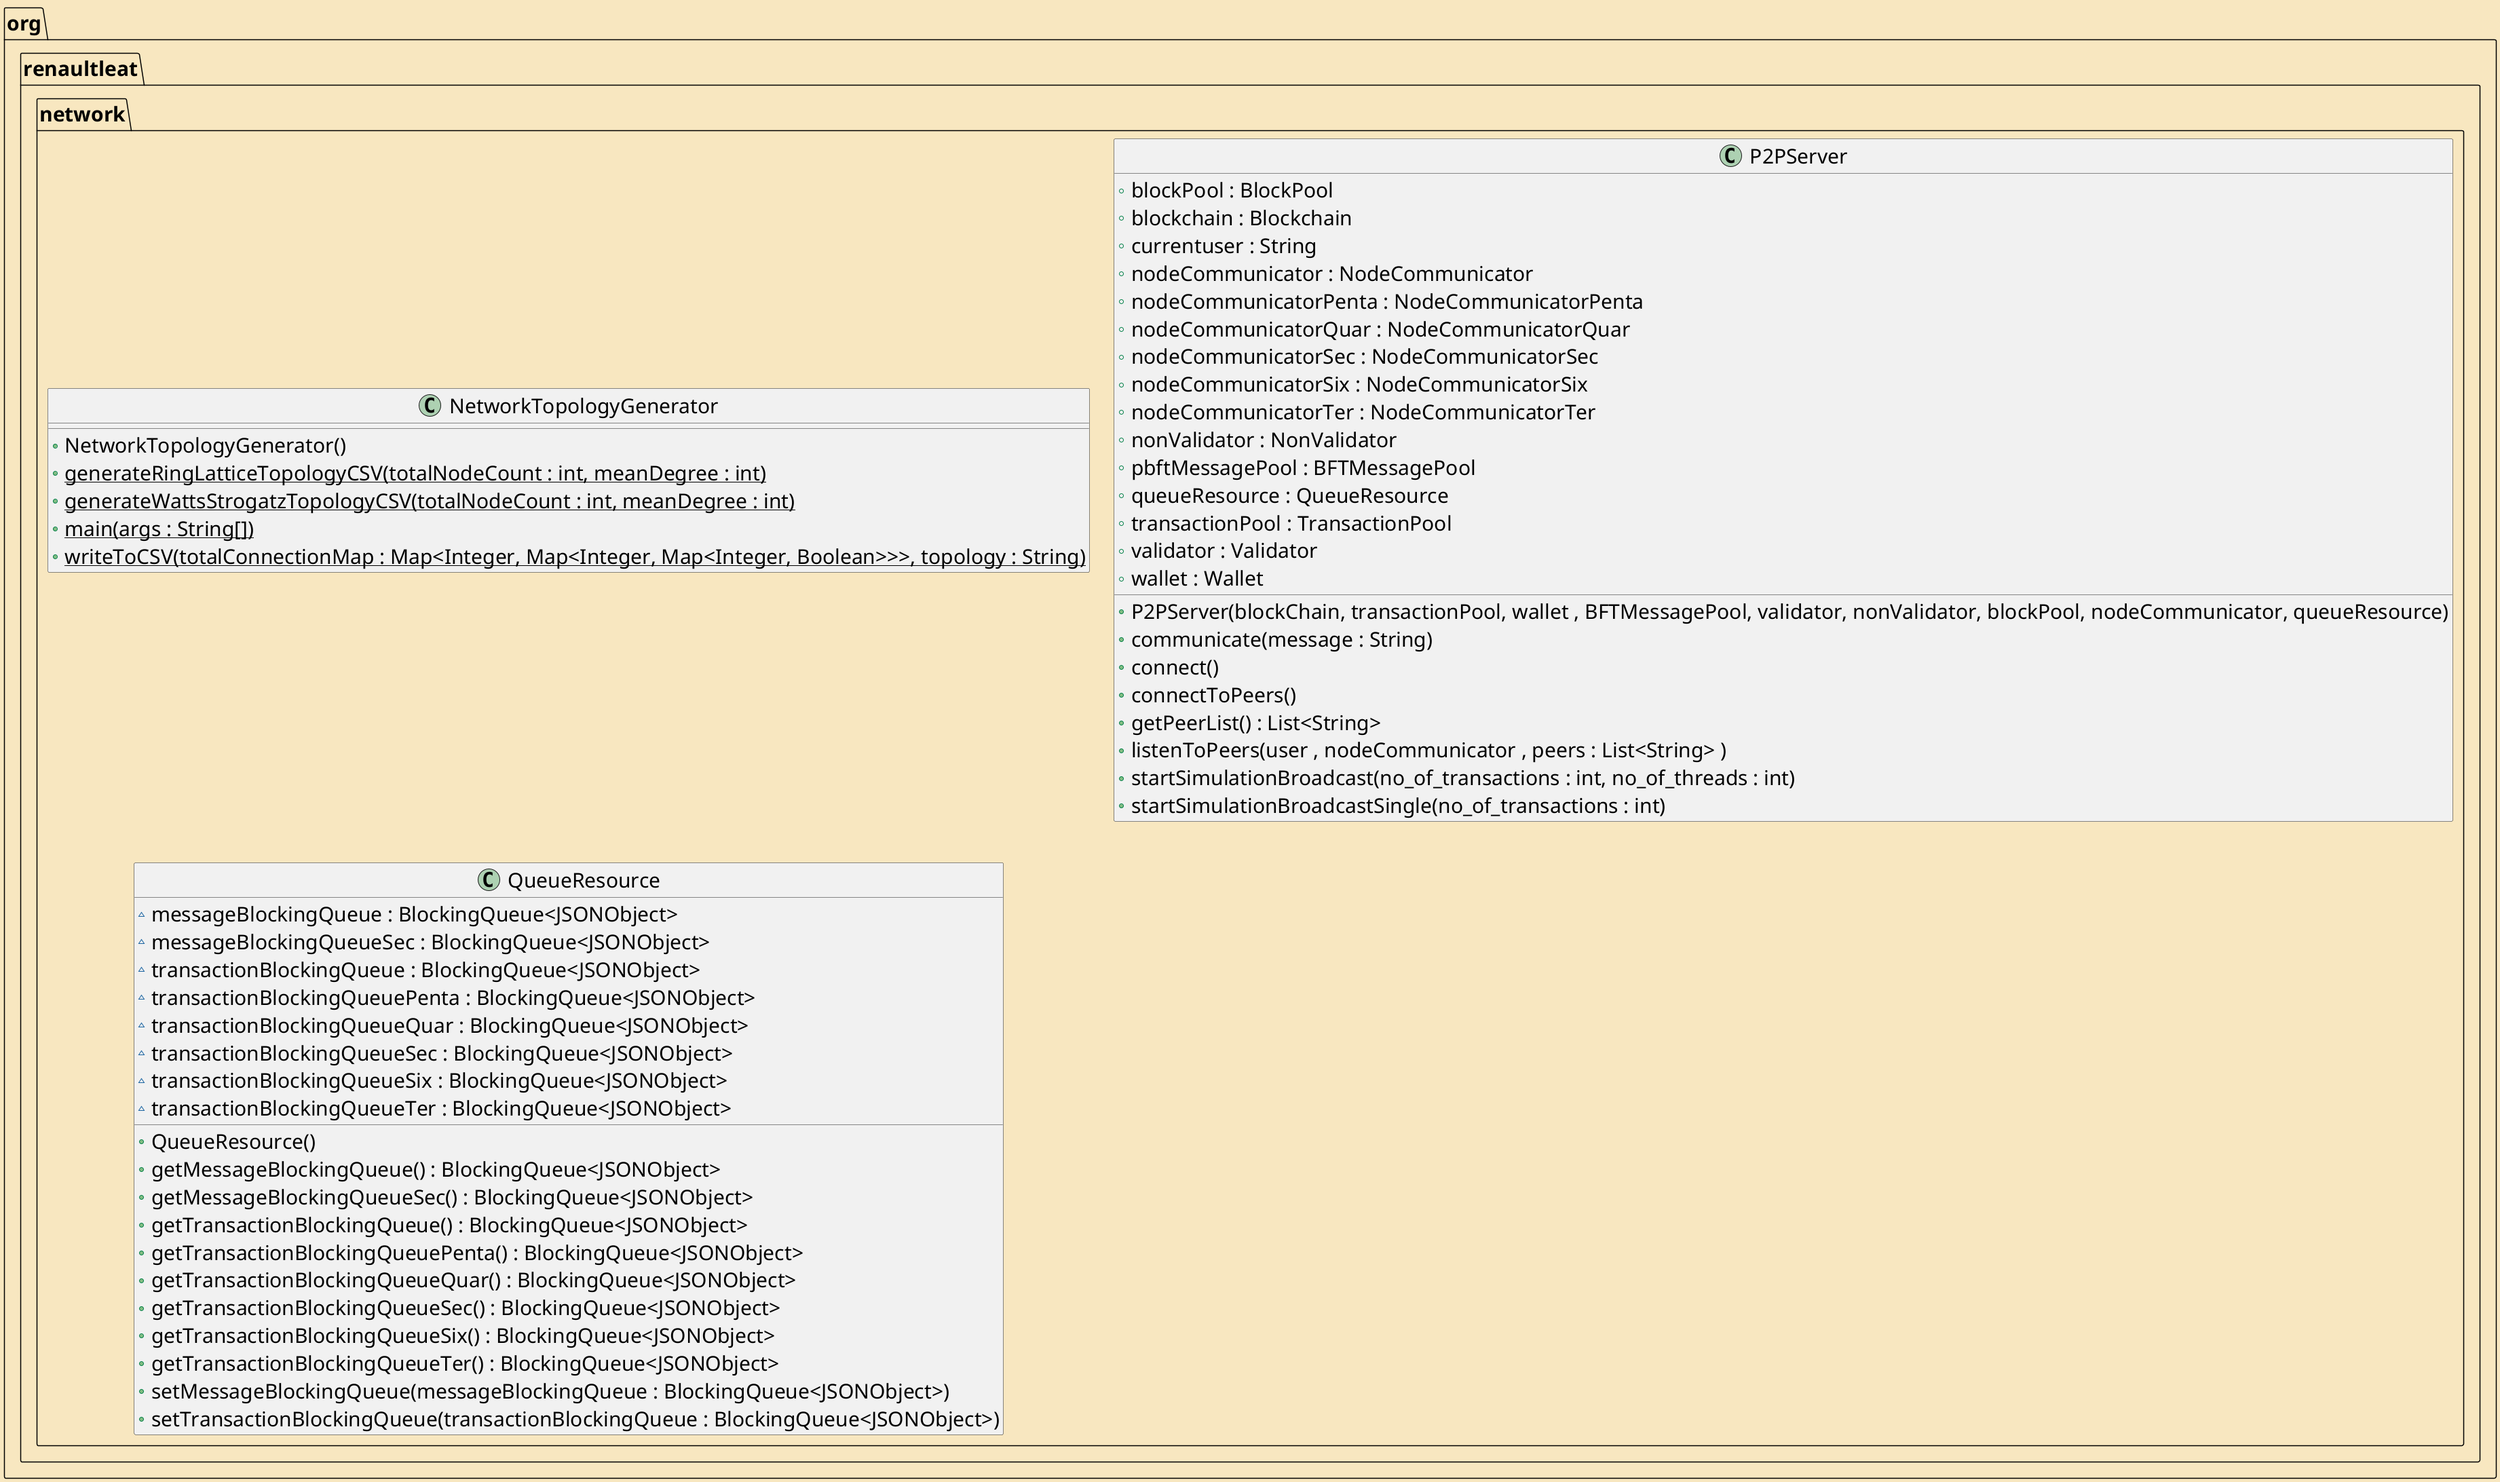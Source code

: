 @startuml
skinparam backgroundColor strategy
skinparam defaultFontColor black
skinparam defaultFontSize 30
skinparam ArrowColor mediumturquoise
skinparam ArrowThickness 5
skinparam DefaultFontName Broadway
package org.renaultleat.network {
  class NetworkTopologyGenerator {
    + NetworkTopologyGenerator()
    + generateRingLatticeTopologyCSV(totalNodeCount : int, meanDegree : int) {static}
    + generateWattsStrogatzTopologyCSV(totalNodeCount : int, meanDegree : int) {static}
    + main(args : String[]) {static}
    + writeToCSV(totalConnectionMap : Map<Integer, Map<Integer, Map<Integer, Boolean>>>, topology : String) {static}
  }
  class P2PServer {
    + blockPool : BlockPool
    + blockchain : Blockchain
    + currentuser : String
    + nodeCommunicator : NodeCommunicator
    + nodeCommunicatorPenta : NodeCommunicatorPenta
    + nodeCommunicatorQuar : NodeCommunicatorQuar
    + nodeCommunicatorSec : NodeCommunicatorSec
    + nodeCommunicatorSix : NodeCommunicatorSix
    + nodeCommunicatorTer : NodeCommunicatorTer
    + nonValidator : NonValidator
    + pbftMessagePool : BFTMessagePool
    + queueResource : QueueResource
    + transactionPool : TransactionPool
    + validator : Validator
    + wallet : Wallet
    + P2PServer(blockChain, transactionPool, wallet , BFTMessagePool, validator, nonValidator, blockPool, nodeCommunicator, queueResource)
    + communicate(message : String)
    + connect()
    + connectToPeers()
    + getPeerList() : List<String>
    + listenToPeers(user , nodeCommunicator , peers : List<String> )
    + startSimulationBroadcast(no_of_transactions : int, no_of_threads : int)
    + startSimulationBroadcastSingle(no_of_transactions : int)
  }
  class QueueResource {
    ~ messageBlockingQueue : BlockingQueue<JSONObject>
    ~ messageBlockingQueueSec : BlockingQueue<JSONObject>
    ~ transactionBlockingQueue : BlockingQueue<JSONObject>
    ~ transactionBlockingQueuePenta : BlockingQueue<JSONObject>
    ~ transactionBlockingQueueQuar : BlockingQueue<JSONObject>
    ~ transactionBlockingQueueSec : BlockingQueue<JSONObject>
    ~ transactionBlockingQueueSix : BlockingQueue<JSONObject>
    ~ transactionBlockingQueueTer : BlockingQueue<JSONObject>
    + QueueResource()
    + getMessageBlockingQueue() : BlockingQueue<JSONObject>
    + getMessageBlockingQueueSec() : BlockingQueue<JSONObject>
    + getTransactionBlockingQueue() : BlockingQueue<JSONObject>
    + getTransactionBlockingQueuePenta() : BlockingQueue<JSONObject>
    + getTransactionBlockingQueueQuar() : BlockingQueue<JSONObject>
    + getTransactionBlockingQueueSec() : BlockingQueue<JSONObject>
    + getTransactionBlockingQueueSix() : BlockingQueue<JSONObject>
    + getTransactionBlockingQueueTer() : BlockingQueue<JSONObject>
    + setMessageBlockingQueue(messageBlockingQueue : BlockingQueue<JSONObject>)
    + setTransactionBlockingQueue(transactionBlockingQueue : BlockingQueue<JSONObject>)
  }
}
@enduml